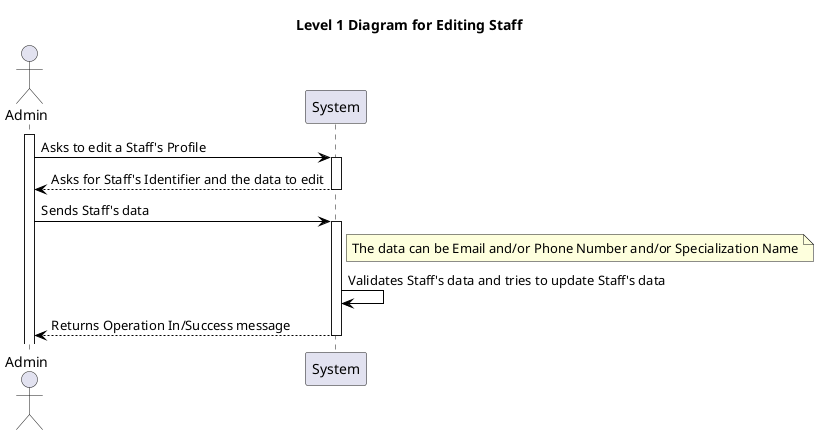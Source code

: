 @startuml level_1

title Level 1 Diagram for Editing Staff

hide empty members

skinparam class {
    BackgroundColor<<valueObject>> #D6EAF8
    BackgroundColor<<root>> #FDEBD0
    BackgroundColor<<service>> #D1F2EB
    BackgroundColor #FEF9E7
    ArrowColor Black
}

skinparam package {
    BackgroundColor #EBF5FB
}

actor Admin as A

activate A
A -> System: Asks to edit a Staff's Profile
activate System
System --> A: Asks for Staff's Identifier and the data to edit
deactivate System
A -> System: Sends Staff's data
note right of System: The data can be Email and/or Phone Number and/or Specialization Name
activate System
System -> System: Validates Staff's data and tries to update Staff's data
System --> A: Returns Operation In/Success message
deactivate System

@enduml